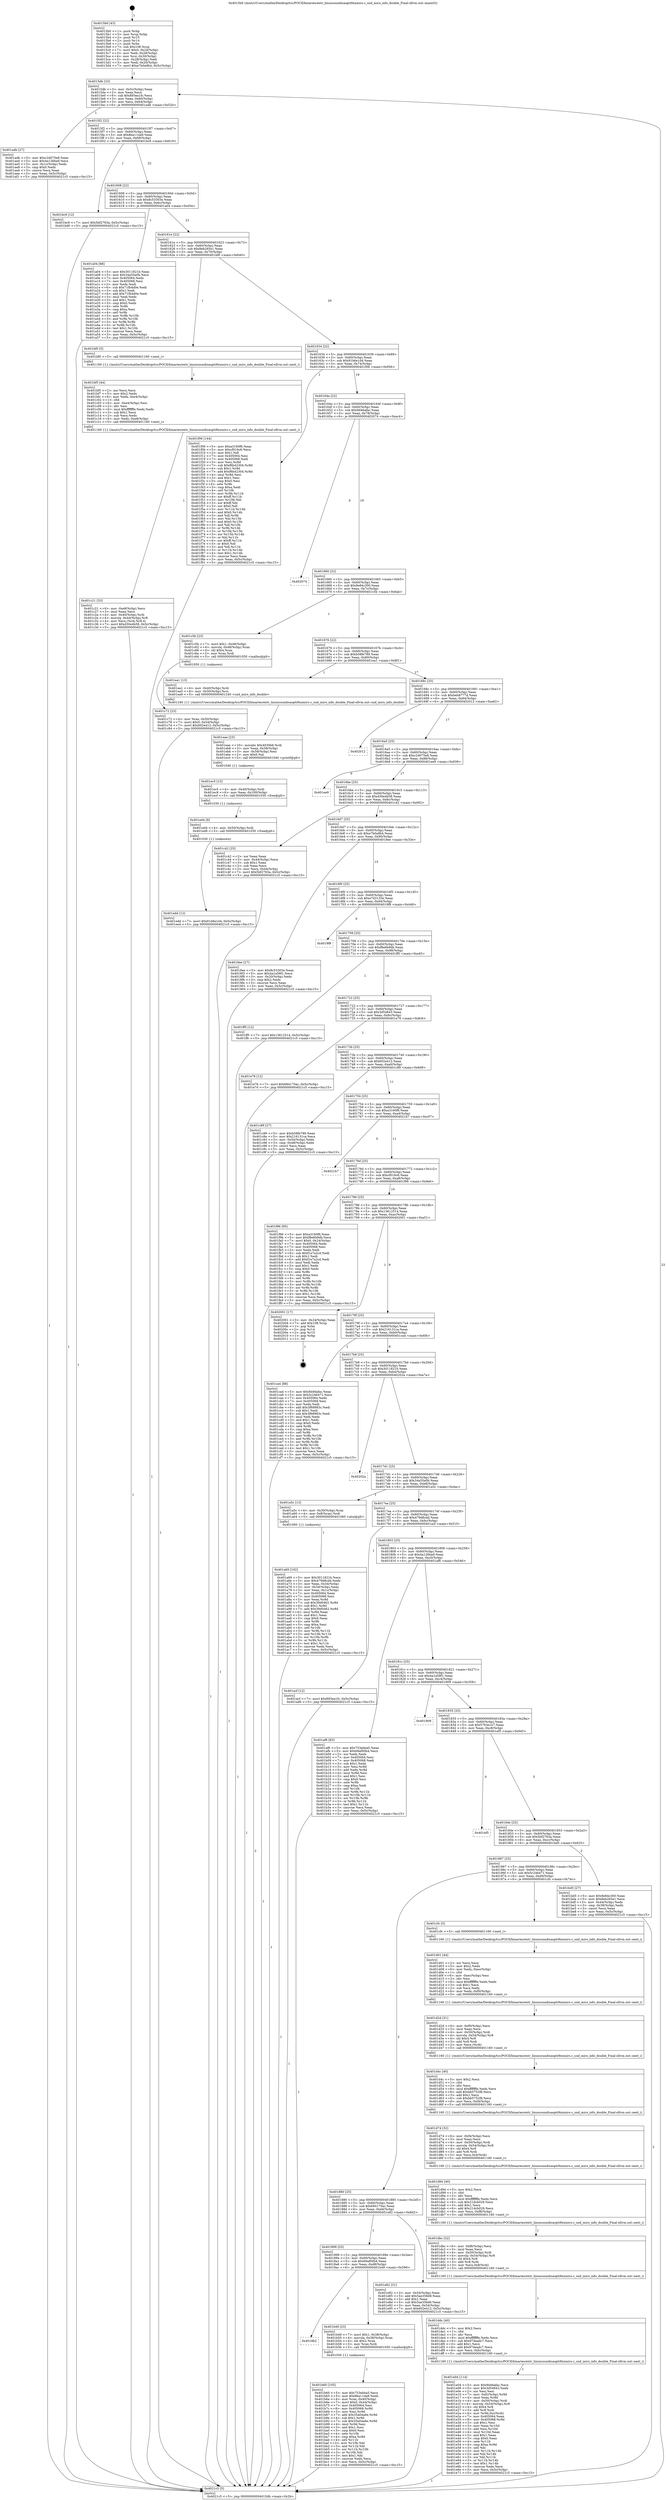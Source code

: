 digraph "0x4015b0" {
  label = "0x4015b0 (/mnt/c/Users/mathe/Desktop/tcc/POCII/binaries/extr_linuxsoundisaopti9xxmiro.c_snd_miro_info_double_Final-ollvm.out::main(0))"
  labelloc = "t"
  node[shape=record]

  Entry [label="",width=0.3,height=0.3,shape=circle,fillcolor=black,style=filled]
  "0x4015db" [label="{
     0x4015db [23]\l
     | [instrs]\l
     &nbsp;&nbsp;0x4015db \<+3\>: mov -0x5c(%rbp),%eax\l
     &nbsp;&nbsp;0x4015de \<+2\>: mov %eax,%ecx\l
     &nbsp;&nbsp;0x4015e0 \<+6\>: sub $0x893ea1fc,%ecx\l
     &nbsp;&nbsp;0x4015e6 \<+3\>: mov %eax,-0x60(%rbp)\l
     &nbsp;&nbsp;0x4015e9 \<+3\>: mov %ecx,-0x64(%rbp)\l
     &nbsp;&nbsp;0x4015ec \<+6\>: je 0000000000401adb \<main+0x52b\>\l
  }"]
  "0x401adb" [label="{
     0x401adb [27]\l
     | [instrs]\l
     &nbsp;&nbsp;0x401adb \<+5\>: mov $0xc2d075e8,%eax\l
     &nbsp;&nbsp;0x401ae0 \<+5\>: mov $0x4a126ba9,%ecx\l
     &nbsp;&nbsp;0x401ae5 \<+3\>: mov -0x1c(%rbp),%edx\l
     &nbsp;&nbsp;0x401ae8 \<+3\>: cmp $0x0,%edx\l
     &nbsp;&nbsp;0x401aeb \<+3\>: cmove %ecx,%eax\l
     &nbsp;&nbsp;0x401aee \<+3\>: mov %eax,-0x5c(%rbp)\l
     &nbsp;&nbsp;0x401af1 \<+5\>: jmp 00000000004021c5 \<main+0xc15\>\l
  }"]
  "0x4015f2" [label="{
     0x4015f2 [22]\l
     | [instrs]\l
     &nbsp;&nbsp;0x4015f2 \<+5\>: jmp 00000000004015f7 \<main+0x47\>\l
     &nbsp;&nbsp;0x4015f7 \<+3\>: mov -0x60(%rbp),%eax\l
     &nbsp;&nbsp;0x4015fa \<+5\>: sub $0x8ba11da9,%eax\l
     &nbsp;&nbsp;0x4015ff \<+3\>: mov %eax,-0x68(%rbp)\l
     &nbsp;&nbsp;0x401602 \<+6\>: je 0000000000401bc9 \<main+0x619\>\l
  }"]
  Exit [label="",width=0.3,height=0.3,shape=circle,fillcolor=black,style=filled,peripheries=2]
  "0x401bc9" [label="{
     0x401bc9 [12]\l
     | [instrs]\l
     &nbsp;&nbsp;0x401bc9 \<+7\>: movl $0x5bf2763a,-0x5c(%rbp)\l
     &nbsp;&nbsp;0x401bd0 \<+5\>: jmp 00000000004021c5 \<main+0xc15\>\l
  }"]
  "0x401608" [label="{
     0x401608 [22]\l
     | [instrs]\l
     &nbsp;&nbsp;0x401608 \<+5\>: jmp 000000000040160d \<main+0x5d\>\l
     &nbsp;&nbsp;0x40160d \<+3\>: mov -0x60(%rbp),%eax\l
     &nbsp;&nbsp;0x401610 \<+5\>: sub $0x8c53303e,%eax\l
     &nbsp;&nbsp;0x401615 \<+3\>: mov %eax,-0x6c(%rbp)\l
     &nbsp;&nbsp;0x401618 \<+6\>: je 0000000000401a04 \<main+0x454\>\l
  }"]
  "0x401edd" [label="{
     0x401edd [12]\l
     | [instrs]\l
     &nbsp;&nbsp;0x401edd \<+7\>: movl $0x91b6e1d4,-0x5c(%rbp)\l
     &nbsp;&nbsp;0x401ee4 \<+5\>: jmp 00000000004021c5 \<main+0xc15\>\l
  }"]
  "0x401a04" [label="{
     0x401a04 [88]\l
     | [instrs]\l
     &nbsp;&nbsp;0x401a04 \<+5\>: mov $0x3011821b,%eax\l
     &nbsp;&nbsp;0x401a09 \<+5\>: mov $0x34a55a0b,%ecx\l
     &nbsp;&nbsp;0x401a0e \<+7\>: mov 0x405064,%edx\l
     &nbsp;&nbsp;0x401a15 \<+7\>: mov 0x405068,%esi\l
     &nbsp;&nbsp;0x401a1c \<+2\>: mov %edx,%edi\l
     &nbsp;&nbsp;0x401a1e \<+6\>: sub $0x71fb4d0e,%edi\l
     &nbsp;&nbsp;0x401a24 \<+3\>: sub $0x1,%edi\l
     &nbsp;&nbsp;0x401a27 \<+6\>: add $0x71fb4d0e,%edi\l
     &nbsp;&nbsp;0x401a2d \<+3\>: imul %edi,%edx\l
     &nbsp;&nbsp;0x401a30 \<+3\>: and $0x1,%edx\l
     &nbsp;&nbsp;0x401a33 \<+3\>: cmp $0x0,%edx\l
     &nbsp;&nbsp;0x401a36 \<+4\>: sete %r8b\l
     &nbsp;&nbsp;0x401a3a \<+3\>: cmp $0xa,%esi\l
     &nbsp;&nbsp;0x401a3d \<+4\>: setl %r9b\l
     &nbsp;&nbsp;0x401a41 \<+3\>: mov %r8b,%r10b\l
     &nbsp;&nbsp;0x401a44 \<+3\>: and %r9b,%r10b\l
     &nbsp;&nbsp;0x401a47 \<+3\>: xor %r9b,%r8b\l
     &nbsp;&nbsp;0x401a4a \<+3\>: or %r8b,%r10b\l
     &nbsp;&nbsp;0x401a4d \<+4\>: test $0x1,%r10b\l
     &nbsp;&nbsp;0x401a51 \<+3\>: cmovne %ecx,%eax\l
     &nbsp;&nbsp;0x401a54 \<+3\>: mov %eax,-0x5c(%rbp)\l
     &nbsp;&nbsp;0x401a57 \<+5\>: jmp 00000000004021c5 \<main+0xc15\>\l
  }"]
  "0x40161e" [label="{
     0x40161e [22]\l
     | [instrs]\l
     &nbsp;&nbsp;0x40161e \<+5\>: jmp 0000000000401623 \<main+0x73\>\l
     &nbsp;&nbsp;0x401623 \<+3\>: mov -0x60(%rbp),%eax\l
     &nbsp;&nbsp;0x401626 \<+5\>: sub $0x8eb265e1,%eax\l
     &nbsp;&nbsp;0x40162b \<+3\>: mov %eax,-0x70(%rbp)\l
     &nbsp;&nbsp;0x40162e \<+6\>: je 0000000000401bf0 \<main+0x640\>\l
  }"]
  "0x401ed4" [label="{
     0x401ed4 [9]\l
     | [instrs]\l
     &nbsp;&nbsp;0x401ed4 \<+4\>: mov -0x50(%rbp),%rdi\l
     &nbsp;&nbsp;0x401ed8 \<+5\>: call 0000000000401030 \<free@plt\>\l
     | [calls]\l
     &nbsp;&nbsp;0x401030 \{1\} (unknown)\l
  }"]
  "0x401bf0" [label="{
     0x401bf0 [5]\l
     | [instrs]\l
     &nbsp;&nbsp;0x401bf0 \<+5\>: call 0000000000401160 \<next_i\>\l
     | [calls]\l
     &nbsp;&nbsp;0x401160 \{1\} (/mnt/c/Users/mathe/Desktop/tcc/POCII/binaries/extr_linuxsoundisaopti9xxmiro.c_snd_miro_info_double_Final-ollvm.out::next_i)\l
  }"]
  "0x401634" [label="{
     0x401634 [22]\l
     | [instrs]\l
     &nbsp;&nbsp;0x401634 \<+5\>: jmp 0000000000401639 \<main+0x89\>\l
     &nbsp;&nbsp;0x401639 \<+3\>: mov -0x60(%rbp),%eax\l
     &nbsp;&nbsp;0x40163c \<+5\>: sub $0x91b6e1d4,%eax\l
     &nbsp;&nbsp;0x401641 \<+3\>: mov %eax,-0x74(%rbp)\l
     &nbsp;&nbsp;0x401644 \<+6\>: je 0000000000401f06 \<main+0x956\>\l
  }"]
  "0x401ec5" [label="{
     0x401ec5 [15]\l
     | [instrs]\l
     &nbsp;&nbsp;0x401ec5 \<+4\>: mov -0x40(%rbp),%rdi\l
     &nbsp;&nbsp;0x401ec9 \<+6\>: mov %eax,-0x100(%rbp)\l
     &nbsp;&nbsp;0x401ecf \<+5\>: call 0000000000401030 \<free@plt\>\l
     | [calls]\l
     &nbsp;&nbsp;0x401030 \{1\} (unknown)\l
  }"]
  "0x401f06" [label="{
     0x401f06 [144]\l
     | [instrs]\l
     &nbsp;&nbsp;0x401f06 \<+5\>: mov $0xa3160f6,%eax\l
     &nbsp;&nbsp;0x401f0b \<+5\>: mov $0xcf016c6,%ecx\l
     &nbsp;&nbsp;0x401f10 \<+2\>: mov $0x1,%dl\l
     &nbsp;&nbsp;0x401f12 \<+7\>: mov 0x405064,%esi\l
     &nbsp;&nbsp;0x401f19 \<+7\>: mov 0x405068,%edi\l
     &nbsp;&nbsp;0x401f20 \<+3\>: mov %esi,%r8d\l
     &nbsp;&nbsp;0x401f23 \<+7\>: sub $0xf6b42304,%r8d\l
     &nbsp;&nbsp;0x401f2a \<+4\>: sub $0x1,%r8d\l
     &nbsp;&nbsp;0x401f2e \<+7\>: add $0xf6b42304,%r8d\l
     &nbsp;&nbsp;0x401f35 \<+4\>: imul %r8d,%esi\l
     &nbsp;&nbsp;0x401f39 \<+3\>: and $0x1,%esi\l
     &nbsp;&nbsp;0x401f3c \<+3\>: cmp $0x0,%esi\l
     &nbsp;&nbsp;0x401f3f \<+4\>: sete %r9b\l
     &nbsp;&nbsp;0x401f43 \<+3\>: cmp $0xa,%edi\l
     &nbsp;&nbsp;0x401f46 \<+4\>: setl %r10b\l
     &nbsp;&nbsp;0x401f4a \<+3\>: mov %r9b,%r11b\l
     &nbsp;&nbsp;0x401f4d \<+4\>: xor $0xff,%r11b\l
     &nbsp;&nbsp;0x401f51 \<+3\>: mov %r10b,%bl\l
     &nbsp;&nbsp;0x401f54 \<+3\>: xor $0xff,%bl\l
     &nbsp;&nbsp;0x401f57 \<+3\>: xor $0x0,%dl\l
     &nbsp;&nbsp;0x401f5a \<+3\>: mov %r11b,%r14b\l
     &nbsp;&nbsp;0x401f5d \<+4\>: and $0x0,%r14b\l
     &nbsp;&nbsp;0x401f61 \<+3\>: and %dl,%r9b\l
     &nbsp;&nbsp;0x401f64 \<+3\>: mov %bl,%r15b\l
     &nbsp;&nbsp;0x401f67 \<+4\>: and $0x0,%r15b\l
     &nbsp;&nbsp;0x401f6b \<+3\>: and %dl,%r10b\l
     &nbsp;&nbsp;0x401f6e \<+3\>: or %r9b,%r14b\l
     &nbsp;&nbsp;0x401f71 \<+3\>: or %r10b,%r15b\l
     &nbsp;&nbsp;0x401f74 \<+3\>: xor %r15b,%r14b\l
     &nbsp;&nbsp;0x401f77 \<+3\>: or %bl,%r11b\l
     &nbsp;&nbsp;0x401f7a \<+4\>: xor $0xff,%r11b\l
     &nbsp;&nbsp;0x401f7e \<+3\>: or $0x0,%dl\l
     &nbsp;&nbsp;0x401f81 \<+3\>: and %dl,%r11b\l
     &nbsp;&nbsp;0x401f84 \<+3\>: or %r11b,%r14b\l
     &nbsp;&nbsp;0x401f87 \<+4\>: test $0x1,%r14b\l
     &nbsp;&nbsp;0x401f8b \<+3\>: cmovne %ecx,%eax\l
     &nbsp;&nbsp;0x401f8e \<+3\>: mov %eax,-0x5c(%rbp)\l
     &nbsp;&nbsp;0x401f91 \<+5\>: jmp 00000000004021c5 \<main+0xc15\>\l
  }"]
  "0x40164a" [label="{
     0x40164a [22]\l
     | [instrs]\l
     &nbsp;&nbsp;0x40164a \<+5\>: jmp 000000000040164f \<main+0x9f\>\l
     &nbsp;&nbsp;0x40164f \<+3\>: mov -0x60(%rbp),%eax\l
     &nbsp;&nbsp;0x401652 \<+5\>: sub $0x9d46afac,%eax\l
     &nbsp;&nbsp;0x401657 \<+3\>: mov %eax,-0x78(%rbp)\l
     &nbsp;&nbsp;0x40165a \<+6\>: je 0000000000402074 \<main+0xac4\>\l
  }"]
  "0x401eae" [label="{
     0x401eae [23]\l
     | [instrs]\l
     &nbsp;&nbsp;0x401eae \<+10\>: movabs $0x4030b6,%rdi\l
     &nbsp;&nbsp;0x401eb8 \<+3\>: mov %eax,-0x58(%rbp)\l
     &nbsp;&nbsp;0x401ebb \<+3\>: mov -0x58(%rbp),%esi\l
     &nbsp;&nbsp;0x401ebe \<+2\>: mov $0x0,%al\l
     &nbsp;&nbsp;0x401ec0 \<+5\>: call 0000000000401040 \<printf@plt\>\l
     | [calls]\l
     &nbsp;&nbsp;0x401040 \{1\} (unknown)\l
  }"]
  "0x402074" [label="{
     0x402074\l
  }", style=dashed]
  "0x401660" [label="{
     0x401660 [22]\l
     | [instrs]\l
     &nbsp;&nbsp;0x401660 \<+5\>: jmp 0000000000401665 \<main+0xb5\>\l
     &nbsp;&nbsp;0x401665 \<+3\>: mov -0x60(%rbp),%eax\l
     &nbsp;&nbsp;0x401668 \<+5\>: sub $0x9e84c300,%eax\l
     &nbsp;&nbsp;0x40166d \<+3\>: mov %eax,-0x7c(%rbp)\l
     &nbsp;&nbsp;0x401670 \<+6\>: je 0000000000401c5b \<main+0x6ab\>\l
  }"]
  "0x401e04" [label="{
     0x401e04 [114]\l
     | [instrs]\l
     &nbsp;&nbsp;0x401e04 \<+5\>: mov $0x9d46afac,%ecx\l
     &nbsp;&nbsp;0x401e09 \<+5\>: mov $0x3d54843,%edx\l
     &nbsp;&nbsp;0x401e0e \<+2\>: xor %esi,%esi\l
     &nbsp;&nbsp;0x401e10 \<+7\>: mov -0xfc(%rbp),%r9d\l
     &nbsp;&nbsp;0x401e17 \<+4\>: imul %eax,%r9d\l
     &nbsp;&nbsp;0x401e1b \<+4\>: mov -0x50(%rbp),%rdi\l
     &nbsp;&nbsp;0x401e1f \<+4\>: movslq -0x54(%rbp),%r8\l
     &nbsp;&nbsp;0x401e23 \<+4\>: shl $0x4,%r8\l
     &nbsp;&nbsp;0x401e27 \<+3\>: add %r8,%rdi\l
     &nbsp;&nbsp;0x401e2a \<+4\>: mov %r9d,0xc(%rdi)\l
     &nbsp;&nbsp;0x401e2e \<+7\>: mov 0x405064,%eax\l
     &nbsp;&nbsp;0x401e35 \<+8\>: mov 0x405068,%r9d\l
     &nbsp;&nbsp;0x401e3d \<+3\>: sub $0x1,%esi\l
     &nbsp;&nbsp;0x401e40 \<+3\>: mov %eax,%r10d\l
     &nbsp;&nbsp;0x401e43 \<+3\>: add %esi,%r10d\l
     &nbsp;&nbsp;0x401e46 \<+4\>: imul %r10d,%eax\l
     &nbsp;&nbsp;0x401e4a \<+3\>: and $0x1,%eax\l
     &nbsp;&nbsp;0x401e4d \<+3\>: cmp $0x0,%eax\l
     &nbsp;&nbsp;0x401e50 \<+4\>: sete %r11b\l
     &nbsp;&nbsp;0x401e54 \<+4\>: cmp $0xa,%r9d\l
     &nbsp;&nbsp;0x401e58 \<+3\>: setl %bl\l
     &nbsp;&nbsp;0x401e5b \<+3\>: mov %r11b,%r14b\l
     &nbsp;&nbsp;0x401e5e \<+3\>: and %bl,%r14b\l
     &nbsp;&nbsp;0x401e61 \<+3\>: xor %bl,%r11b\l
     &nbsp;&nbsp;0x401e64 \<+3\>: or %r11b,%r14b\l
     &nbsp;&nbsp;0x401e67 \<+4\>: test $0x1,%r14b\l
     &nbsp;&nbsp;0x401e6b \<+3\>: cmovne %edx,%ecx\l
     &nbsp;&nbsp;0x401e6e \<+3\>: mov %ecx,-0x5c(%rbp)\l
     &nbsp;&nbsp;0x401e71 \<+5\>: jmp 00000000004021c5 \<main+0xc15\>\l
  }"]
  "0x401c5b" [label="{
     0x401c5b [23]\l
     | [instrs]\l
     &nbsp;&nbsp;0x401c5b \<+7\>: movl $0x1,-0x48(%rbp)\l
     &nbsp;&nbsp;0x401c62 \<+4\>: movslq -0x48(%rbp),%rax\l
     &nbsp;&nbsp;0x401c66 \<+4\>: shl $0x4,%rax\l
     &nbsp;&nbsp;0x401c6a \<+3\>: mov %rax,%rdi\l
     &nbsp;&nbsp;0x401c6d \<+5\>: call 0000000000401050 \<malloc@plt\>\l
     | [calls]\l
     &nbsp;&nbsp;0x401050 \{1\} (unknown)\l
  }"]
  "0x401676" [label="{
     0x401676 [22]\l
     | [instrs]\l
     &nbsp;&nbsp;0x401676 \<+5\>: jmp 000000000040167b \<main+0xcb\>\l
     &nbsp;&nbsp;0x40167b \<+3\>: mov -0x60(%rbp),%eax\l
     &nbsp;&nbsp;0x40167e \<+5\>: sub $0xb58fe789,%eax\l
     &nbsp;&nbsp;0x401683 \<+3\>: mov %eax,-0x80(%rbp)\l
     &nbsp;&nbsp;0x401686 \<+6\>: je 0000000000401ea1 \<main+0x8f1\>\l
  }"]
  "0x401ddc" [label="{
     0x401ddc [40]\l
     | [instrs]\l
     &nbsp;&nbsp;0x401ddc \<+5\>: mov $0x2,%ecx\l
     &nbsp;&nbsp;0x401de1 \<+1\>: cltd\l
     &nbsp;&nbsp;0x401de2 \<+2\>: idiv %ecx\l
     &nbsp;&nbsp;0x401de4 \<+6\>: imul $0xfffffffe,%edx,%ecx\l
     &nbsp;&nbsp;0x401dea \<+6\>: sub $0x97deadc7,%ecx\l
     &nbsp;&nbsp;0x401df0 \<+3\>: add $0x1,%ecx\l
     &nbsp;&nbsp;0x401df3 \<+6\>: add $0x97deadc7,%ecx\l
     &nbsp;&nbsp;0x401df9 \<+6\>: mov %ecx,-0xfc(%rbp)\l
     &nbsp;&nbsp;0x401dff \<+5\>: call 0000000000401160 \<next_i\>\l
     | [calls]\l
     &nbsp;&nbsp;0x401160 \{1\} (/mnt/c/Users/mathe/Desktop/tcc/POCII/binaries/extr_linuxsoundisaopti9xxmiro.c_snd_miro_info_double_Final-ollvm.out::next_i)\l
  }"]
  "0x401ea1" [label="{
     0x401ea1 [13]\l
     | [instrs]\l
     &nbsp;&nbsp;0x401ea1 \<+4\>: mov -0x40(%rbp),%rdi\l
     &nbsp;&nbsp;0x401ea5 \<+4\>: mov -0x50(%rbp),%rsi\l
     &nbsp;&nbsp;0x401ea9 \<+5\>: call 0000000000401240 \<snd_miro_info_double\>\l
     | [calls]\l
     &nbsp;&nbsp;0x401240 \{1\} (/mnt/c/Users/mathe/Desktop/tcc/POCII/binaries/extr_linuxsoundisaopti9xxmiro.c_snd_miro_info_double_Final-ollvm.out::snd_miro_info_double)\l
  }"]
  "0x40168c" [label="{
     0x40168c [25]\l
     | [instrs]\l
     &nbsp;&nbsp;0x40168c \<+5\>: jmp 0000000000401691 \<main+0xe1\>\l
     &nbsp;&nbsp;0x401691 \<+3\>: mov -0x60(%rbp),%eax\l
     &nbsp;&nbsp;0x401694 \<+5\>: sub $0xbeb8777d,%eax\l
     &nbsp;&nbsp;0x401699 \<+6\>: mov %eax,-0x84(%rbp)\l
     &nbsp;&nbsp;0x40169f \<+6\>: je 0000000000402012 \<main+0xa62\>\l
  }"]
  "0x401dbc" [label="{
     0x401dbc [32]\l
     | [instrs]\l
     &nbsp;&nbsp;0x401dbc \<+6\>: mov -0xf8(%rbp),%ecx\l
     &nbsp;&nbsp;0x401dc2 \<+3\>: imul %eax,%ecx\l
     &nbsp;&nbsp;0x401dc5 \<+4\>: mov -0x50(%rbp),%rdi\l
     &nbsp;&nbsp;0x401dc9 \<+4\>: movslq -0x54(%rbp),%r8\l
     &nbsp;&nbsp;0x401dcd \<+4\>: shl $0x4,%r8\l
     &nbsp;&nbsp;0x401dd1 \<+3\>: add %r8,%rdi\l
     &nbsp;&nbsp;0x401dd4 \<+3\>: mov %ecx,0x8(%rdi)\l
     &nbsp;&nbsp;0x401dd7 \<+5\>: call 0000000000401160 \<next_i\>\l
     | [calls]\l
     &nbsp;&nbsp;0x401160 \{1\} (/mnt/c/Users/mathe/Desktop/tcc/POCII/binaries/extr_linuxsoundisaopti9xxmiro.c_snd_miro_info_double_Final-ollvm.out::next_i)\l
  }"]
  "0x402012" [label="{
     0x402012\l
  }", style=dashed]
  "0x4016a5" [label="{
     0x4016a5 [25]\l
     | [instrs]\l
     &nbsp;&nbsp;0x4016a5 \<+5\>: jmp 00000000004016aa \<main+0xfa\>\l
     &nbsp;&nbsp;0x4016aa \<+3\>: mov -0x60(%rbp),%eax\l
     &nbsp;&nbsp;0x4016ad \<+5\>: sub $0xc2d075e8,%eax\l
     &nbsp;&nbsp;0x4016b2 \<+6\>: mov %eax,-0x88(%rbp)\l
     &nbsp;&nbsp;0x4016b8 \<+6\>: je 0000000000401ee9 \<main+0x939\>\l
  }"]
  "0x401d94" [label="{
     0x401d94 [40]\l
     | [instrs]\l
     &nbsp;&nbsp;0x401d94 \<+5\>: mov $0x2,%ecx\l
     &nbsp;&nbsp;0x401d99 \<+1\>: cltd\l
     &nbsp;&nbsp;0x401d9a \<+2\>: idiv %ecx\l
     &nbsp;&nbsp;0x401d9c \<+6\>: imul $0xfffffffe,%edx,%ecx\l
     &nbsp;&nbsp;0x401da2 \<+6\>: sub $0x21dcb029,%ecx\l
     &nbsp;&nbsp;0x401da8 \<+3\>: add $0x1,%ecx\l
     &nbsp;&nbsp;0x401dab \<+6\>: add $0x21dcb029,%ecx\l
     &nbsp;&nbsp;0x401db1 \<+6\>: mov %ecx,-0xf8(%rbp)\l
     &nbsp;&nbsp;0x401db7 \<+5\>: call 0000000000401160 \<next_i\>\l
     | [calls]\l
     &nbsp;&nbsp;0x401160 \{1\} (/mnt/c/Users/mathe/Desktop/tcc/POCII/binaries/extr_linuxsoundisaopti9xxmiro.c_snd_miro_info_double_Final-ollvm.out::next_i)\l
  }"]
  "0x401ee9" [label="{
     0x401ee9\l
  }", style=dashed]
  "0x4016be" [label="{
     0x4016be [25]\l
     | [instrs]\l
     &nbsp;&nbsp;0x4016be \<+5\>: jmp 00000000004016c3 \<main+0x113\>\l
     &nbsp;&nbsp;0x4016c3 \<+3\>: mov -0x60(%rbp),%eax\l
     &nbsp;&nbsp;0x4016c6 \<+5\>: sub $0xd30e4b58,%eax\l
     &nbsp;&nbsp;0x4016cb \<+6\>: mov %eax,-0x8c(%rbp)\l
     &nbsp;&nbsp;0x4016d1 \<+6\>: je 0000000000401c42 \<main+0x692\>\l
  }"]
  "0x401d74" [label="{
     0x401d74 [32]\l
     | [instrs]\l
     &nbsp;&nbsp;0x401d74 \<+6\>: mov -0xf4(%rbp),%ecx\l
     &nbsp;&nbsp;0x401d7a \<+3\>: imul %eax,%ecx\l
     &nbsp;&nbsp;0x401d7d \<+4\>: mov -0x50(%rbp),%rdi\l
     &nbsp;&nbsp;0x401d81 \<+4\>: movslq -0x54(%rbp),%r8\l
     &nbsp;&nbsp;0x401d85 \<+4\>: shl $0x4,%r8\l
     &nbsp;&nbsp;0x401d89 \<+3\>: add %r8,%rdi\l
     &nbsp;&nbsp;0x401d8c \<+3\>: mov %ecx,0x4(%rdi)\l
     &nbsp;&nbsp;0x401d8f \<+5\>: call 0000000000401160 \<next_i\>\l
     | [calls]\l
     &nbsp;&nbsp;0x401160 \{1\} (/mnt/c/Users/mathe/Desktop/tcc/POCII/binaries/extr_linuxsoundisaopti9xxmiro.c_snd_miro_info_double_Final-ollvm.out::next_i)\l
  }"]
  "0x401c42" [label="{
     0x401c42 [25]\l
     | [instrs]\l
     &nbsp;&nbsp;0x401c42 \<+2\>: xor %eax,%eax\l
     &nbsp;&nbsp;0x401c44 \<+3\>: mov -0x44(%rbp),%ecx\l
     &nbsp;&nbsp;0x401c47 \<+3\>: sub $0x1,%eax\l
     &nbsp;&nbsp;0x401c4a \<+2\>: sub %eax,%ecx\l
     &nbsp;&nbsp;0x401c4c \<+3\>: mov %ecx,-0x44(%rbp)\l
     &nbsp;&nbsp;0x401c4f \<+7\>: movl $0x5bf2763a,-0x5c(%rbp)\l
     &nbsp;&nbsp;0x401c56 \<+5\>: jmp 00000000004021c5 \<main+0xc15\>\l
  }"]
  "0x4016d7" [label="{
     0x4016d7 [25]\l
     | [instrs]\l
     &nbsp;&nbsp;0x4016d7 \<+5\>: jmp 00000000004016dc \<main+0x12c\>\l
     &nbsp;&nbsp;0x4016dc \<+3\>: mov -0x60(%rbp),%eax\l
     &nbsp;&nbsp;0x4016df \<+5\>: sub $0xe7b0a9b4,%eax\l
     &nbsp;&nbsp;0x4016e4 \<+6\>: mov %eax,-0x90(%rbp)\l
     &nbsp;&nbsp;0x4016ea \<+6\>: je 00000000004018ee \<main+0x33e\>\l
  }"]
  "0x401d4c" [label="{
     0x401d4c [40]\l
     | [instrs]\l
     &nbsp;&nbsp;0x401d4c \<+5\>: mov $0x2,%ecx\l
     &nbsp;&nbsp;0x401d51 \<+1\>: cltd\l
     &nbsp;&nbsp;0x401d52 \<+2\>: idiv %ecx\l
     &nbsp;&nbsp;0x401d54 \<+6\>: imul $0xfffffffe,%edx,%ecx\l
     &nbsp;&nbsp;0x401d5a \<+6\>: add $0xbb5752f8,%ecx\l
     &nbsp;&nbsp;0x401d60 \<+3\>: add $0x1,%ecx\l
     &nbsp;&nbsp;0x401d63 \<+6\>: sub $0xbb5752f8,%ecx\l
     &nbsp;&nbsp;0x401d69 \<+6\>: mov %ecx,-0xf4(%rbp)\l
     &nbsp;&nbsp;0x401d6f \<+5\>: call 0000000000401160 \<next_i\>\l
     | [calls]\l
     &nbsp;&nbsp;0x401160 \{1\} (/mnt/c/Users/mathe/Desktop/tcc/POCII/binaries/extr_linuxsoundisaopti9xxmiro.c_snd_miro_info_double_Final-ollvm.out::next_i)\l
  }"]
  "0x4018ee" [label="{
     0x4018ee [27]\l
     | [instrs]\l
     &nbsp;&nbsp;0x4018ee \<+5\>: mov $0x8c53303e,%eax\l
     &nbsp;&nbsp;0x4018f3 \<+5\>: mov $0x4a1a58f1,%ecx\l
     &nbsp;&nbsp;0x4018f8 \<+3\>: mov -0x20(%rbp),%edx\l
     &nbsp;&nbsp;0x4018fb \<+3\>: cmp $0x2,%edx\l
     &nbsp;&nbsp;0x4018fe \<+3\>: cmovne %ecx,%eax\l
     &nbsp;&nbsp;0x401901 \<+3\>: mov %eax,-0x5c(%rbp)\l
     &nbsp;&nbsp;0x401904 \<+5\>: jmp 00000000004021c5 \<main+0xc15\>\l
  }"]
  "0x4016f0" [label="{
     0x4016f0 [25]\l
     | [instrs]\l
     &nbsp;&nbsp;0x4016f0 \<+5\>: jmp 00000000004016f5 \<main+0x145\>\l
     &nbsp;&nbsp;0x4016f5 \<+3\>: mov -0x60(%rbp),%eax\l
     &nbsp;&nbsp;0x4016f8 \<+5\>: sub $0xe7d3133e,%eax\l
     &nbsp;&nbsp;0x4016fd \<+6\>: mov %eax,-0x94(%rbp)\l
     &nbsp;&nbsp;0x401703 \<+6\>: je 00000000004019f8 \<main+0x448\>\l
  }"]
  "0x4021c5" [label="{
     0x4021c5 [5]\l
     | [instrs]\l
     &nbsp;&nbsp;0x4021c5 \<+5\>: jmp 00000000004015db \<main+0x2b\>\l
  }"]
  "0x4015b0" [label="{
     0x4015b0 [43]\l
     | [instrs]\l
     &nbsp;&nbsp;0x4015b0 \<+1\>: push %rbp\l
     &nbsp;&nbsp;0x4015b1 \<+3\>: mov %rsp,%rbp\l
     &nbsp;&nbsp;0x4015b4 \<+2\>: push %r15\l
     &nbsp;&nbsp;0x4015b6 \<+2\>: push %r14\l
     &nbsp;&nbsp;0x4015b8 \<+1\>: push %rbx\l
     &nbsp;&nbsp;0x4015b9 \<+7\>: sub $0x108,%rsp\l
     &nbsp;&nbsp;0x4015c0 \<+7\>: movl $0x0,-0x24(%rbp)\l
     &nbsp;&nbsp;0x4015c7 \<+3\>: mov %edi,-0x28(%rbp)\l
     &nbsp;&nbsp;0x4015ca \<+4\>: mov %rsi,-0x30(%rbp)\l
     &nbsp;&nbsp;0x4015ce \<+3\>: mov -0x28(%rbp),%edi\l
     &nbsp;&nbsp;0x4015d1 \<+3\>: mov %edi,-0x20(%rbp)\l
     &nbsp;&nbsp;0x4015d4 \<+7\>: movl $0xe7b0a9b4,-0x5c(%rbp)\l
  }"]
  "0x401d2d" [label="{
     0x401d2d [31]\l
     | [instrs]\l
     &nbsp;&nbsp;0x401d2d \<+6\>: mov -0xf0(%rbp),%ecx\l
     &nbsp;&nbsp;0x401d33 \<+3\>: imul %eax,%ecx\l
     &nbsp;&nbsp;0x401d36 \<+4\>: mov -0x50(%rbp),%rdi\l
     &nbsp;&nbsp;0x401d3a \<+4\>: movslq -0x54(%rbp),%r8\l
     &nbsp;&nbsp;0x401d3e \<+4\>: shl $0x4,%r8\l
     &nbsp;&nbsp;0x401d42 \<+3\>: add %r8,%rdi\l
     &nbsp;&nbsp;0x401d45 \<+2\>: mov %ecx,(%rdi)\l
     &nbsp;&nbsp;0x401d47 \<+5\>: call 0000000000401160 \<next_i\>\l
     | [calls]\l
     &nbsp;&nbsp;0x401160 \{1\} (/mnt/c/Users/mathe/Desktop/tcc/POCII/binaries/extr_linuxsoundisaopti9xxmiro.c_snd_miro_info_double_Final-ollvm.out::next_i)\l
  }"]
  "0x4019f8" [label="{
     0x4019f8\l
  }", style=dashed]
  "0x401709" [label="{
     0x401709 [25]\l
     | [instrs]\l
     &nbsp;&nbsp;0x401709 \<+5\>: jmp 000000000040170e \<main+0x15e\>\l
     &nbsp;&nbsp;0x40170e \<+3\>: mov -0x60(%rbp),%eax\l
     &nbsp;&nbsp;0x401711 \<+5\>: sub $0xf8e6b9db,%eax\l
     &nbsp;&nbsp;0x401716 \<+6\>: mov %eax,-0x98(%rbp)\l
     &nbsp;&nbsp;0x40171c \<+6\>: je 0000000000401ff5 \<main+0xa45\>\l
  }"]
  "0x401d01" [label="{
     0x401d01 [44]\l
     | [instrs]\l
     &nbsp;&nbsp;0x401d01 \<+2\>: xor %ecx,%ecx\l
     &nbsp;&nbsp;0x401d03 \<+5\>: mov $0x2,%edx\l
     &nbsp;&nbsp;0x401d08 \<+6\>: mov %edx,-0xec(%rbp)\l
     &nbsp;&nbsp;0x401d0e \<+1\>: cltd\l
     &nbsp;&nbsp;0x401d0f \<+6\>: mov -0xec(%rbp),%esi\l
     &nbsp;&nbsp;0x401d15 \<+2\>: idiv %esi\l
     &nbsp;&nbsp;0x401d17 \<+6\>: imul $0xfffffffe,%edx,%edx\l
     &nbsp;&nbsp;0x401d1d \<+3\>: sub $0x1,%ecx\l
     &nbsp;&nbsp;0x401d20 \<+2\>: sub %ecx,%edx\l
     &nbsp;&nbsp;0x401d22 \<+6\>: mov %edx,-0xf0(%rbp)\l
     &nbsp;&nbsp;0x401d28 \<+5\>: call 0000000000401160 \<next_i\>\l
     | [calls]\l
     &nbsp;&nbsp;0x401160 \{1\} (/mnt/c/Users/mathe/Desktop/tcc/POCII/binaries/extr_linuxsoundisaopti9xxmiro.c_snd_miro_info_double_Final-ollvm.out::next_i)\l
  }"]
  "0x401ff5" [label="{
     0x401ff5 [12]\l
     | [instrs]\l
     &nbsp;&nbsp;0x401ff5 \<+7\>: movl $0x13612514,-0x5c(%rbp)\l
     &nbsp;&nbsp;0x401ffc \<+5\>: jmp 00000000004021c5 \<main+0xc15\>\l
  }"]
  "0x401722" [label="{
     0x401722 [25]\l
     | [instrs]\l
     &nbsp;&nbsp;0x401722 \<+5\>: jmp 0000000000401727 \<main+0x177\>\l
     &nbsp;&nbsp;0x401727 \<+3\>: mov -0x60(%rbp),%eax\l
     &nbsp;&nbsp;0x40172a \<+5\>: sub $0x3d54843,%eax\l
     &nbsp;&nbsp;0x40172f \<+6\>: mov %eax,-0x9c(%rbp)\l
     &nbsp;&nbsp;0x401735 \<+6\>: je 0000000000401e76 \<main+0x8c6\>\l
  }"]
  "0x401c72" [label="{
     0x401c72 [23]\l
     | [instrs]\l
     &nbsp;&nbsp;0x401c72 \<+4\>: mov %rax,-0x50(%rbp)\l
     &nbsp;&nbsp;0x401c76 \<+7\>: movl $0x0,-0x54(%rbp)\l
     &nbsp;&nbsp;0x401c7d \<+7\>: movl $0x602e412,-0x5c(%rbp)\l
     &nbsp;&nbsp;0x401c84 \<+5\>: jmp 00000000004021c5 \<main+0xc15\>\l
  }"]
  "0x401e76" [label="{
     0x401e76 [12]\l
     | [instrs]\l
     &nbsp;&nbsp;0x401e76 \<+7\>: movl $0x684170ac,-0x5c(%rbp)\l
     &nbsp;&nbsp;0x401e7d \<+5\>: jmp 00000000004021c5 \<main+0xc15\>\l
  }"]
  "0x40173b" [label="{
     0x40173b [25]\l
     | [instrs]\l
     &nbsp;&nbsp;0x40173b \<+5\>: jmp 0000000000401740 \<main+0x190\>\l
     &nbsp;&nbsp;0x401740 \<+3\>: mov -0x60(%rbp),%eax\l
     &nbsp;&nbsp;0x401743 \<+5\>: sub $0x602e412,%eax\l
     &nbsp;&nbsp;0x401748 \<+6\>: mov %eax,-0xa0(%rbp)\l
     &nbsp;&nbsp;0x40174e \<+6\>: je 0000000000401c89 \<main+0x6d9\>\l
  }"]
  "0x401c21" [label="{
     0x401c21 [33]\l
     | [instrs]\l
     &nbsp;&nbsp;0x401c21 \<+6\>: mov -0xe8(%rbp),%ecx\l
     &nbsp;&nbsp;0x401c27 \<+3\>: imul %eax,%ecx\l
     &nbsp;&nbsp;0x401c2a \<+4\>: mov -0x40(%rbp),%rdi\l
     &nbsp;&nbsp;0x401c2e \<+4\>: movslq -0x44(%rbp),%r8\l
     &nbsp;&nbsp;0x401c32 \<+4\>: mov %ecx,(%rdi,%r8,4)\l
     &nbsp;&nbsp;0x401c36 \<+7\>: movl $0xd30e4b58,-0x5c(%rbp)\l
     &nbsp;&nbsp;0x401c3d \<+5\>: jmp 00000000004021c5 \<main+0xc15\>\l
  }"]
  "0x401c89" [label="{
     0x401c89 [27]\l
     | [instrs]\l
     &nbsp;&nbsp;0x401c89 \<+5\>: mov $0xb58fe789,%eax\l
     &nbsp;&nbsp;0x401c8e \<+5\>: mov $0x216131ca,%ecx\l
     &nbsp;&nbsp;0x401c93 \<+3\>: mov -0x54(%rbp),%edx\l
     &nbsp;&nbsp;0x401c96 \<+3\>: cmp -0x48(%rbp),%edx\l
     &nbsp;&nbsp;0x401c99 \<+3\>: cmovl %ecx,%eax\l
     &nbsp;&nbsp;0x401c9c \<+3\>: mov %eax,-0x5c(%rbp)\l
     &nbsp;&nbsp;0x401c9f \<+5\>: jmp 00000000004021c5 \<main+0xc15\>\l
  }"]
  "0x401754" [label="{
     0x401754 [25]\l
     | [instrs]\l
     &nbsp;&nbsp;0x401754 \<+5\>: jmp 0000000000401759 \<main+0x1a9\>\l
     &nbsp;&nbsp;0x401759 \<+3\>: mov -0x60(%rbp),%eax\l
     &nbsp;&nbsp;0x40175c \<+5\>: sub $0xa3160f6,%eax\l
     &nbsp;&nbsp;0x401761 \<+6\>: mov %eax,-0xa4(%rbp)\l
     &nbsp;&nbsp;0x401767 \<+6\>: je 00000000004021b7 \<main+0xc07\>\l
  }"]
  "0x401bf5" [label="{
     0x401bf5 [44]\l
     | [instrs]\l
     &nbsp;&nbsp;0x401bf5 \<+2\>: xor %ecx,%ecx\l
     &nbsp;&nbsp;0x401bf7 \<+5\>: mov $0x2,%edx\l
     &nbsp;&nbsp;0x401bfc \<+6\>: mov %edx,-0xe4(%rbp)\l
     &nbsp;&nbsp;0x401c02 \<+1\>: cltd\l
     &nbsp;&nbsp;0x401c03 \<+6\>: mov -0xe4(%rbp),%esi\l
     &nbsp;&nbsp;0x401c09 \<+2\>: idiv %esi\l
     &nbsp;&nbsp;0x401c0b \<+6\>: imul $0xfffffffe,%edx,%edx\l
     &nbsp;&nbsp;0x401c11 \<+3\>: sub $0x1,%ecx\l
     &nbsp;&nbsp;0x401c14 \<+2\>: sub %ecx,%edx\l
     &nbsp;&nbsp;0x401c16 \<+6\>: mov %edx,-0xe8(%rbp)\l
     &nbsp;&nbsp;0x401c1c \<+5\>: call 0000000000401160 \<next_i\>\l
     | [calls]\l
     &nbsp;&nbsp;0x401160 \{1\} (/mnt/c/Users/mathe/Desktop/tcc/POCII/binaries/extr_linuxsoundisaopti9xxmiro.c_snd_miro_info_double_Final-ollvm.out::next_i)\l
  }"]
  "0x4021b7" [label="{
     0x4021b7\l
  }", style=dashed]
  "0x40176d" [label="{
     0x40176d [25]\l
     | [instrs]\l
     &nbsp;&nbsp;0x40176d \<+5\>: jmp 0000000000401772 \<main+0x1c2\>\l
     &nbsp;&nbsp;0x401772 \<+3\>: mov -0x60(%rbp),%eax\l
     &nbsp;&nbsp;0x401775 \<+5\>: sub $0xcf016c6,%eax\l
     &nbsp;&nbsp;0x40177a \<+6\>: mov %eax,-0xa8(%rbp)\l
     &nbsp;&nbsp;0x401780 \<+6\>: je 0000000000401f96 \<main+0x9e6\>\l
  }"]
  "0x401b60" [label="{
     0x401b60 [105]\l
     | [instrs]\l
     &nbsp;&nbsp;0x401b60 \<+5\>: mov $0x753ebba5,%ecx\l
     &nbsp;&nbsp;0x401b65 \<+5\>: mov $0x8ba11da9,%edx\l
     &nbsp;&nbsp;0x401b6a \<+4\>: mov %rax,-0x40(%rbp)\l
     &nbsp;&nbsp;0x401b6e \<+7\>: movl $0x0,-0x44(%rbp)\l
     &nbsp;&nbsp;0x401b75 \<+7\>: mov 0x405064,%esi\l
     &nbsp;&nbsp;0x401b7c \<+8\>: mov 0x405068,%r8d\l
     &nbsp;&nbsp;0x401b84 \<+3\>: mov %esi,%r9d\l
     &nbsp;&nbsp;0x401b87 \<+7\>: add $0x35a04a6e,%r9d\l
     &nbsp;&nbsp;0x401b8e \<+4\>: sub $0x1,%r9d\l
     &nbsp;&nbsp;0x401b92 \<+7\>: sub $0x35a04a6e,%r9d\l
     &nbsp;&nbsp;0x401b99 \<+4\>: imul %r9d,%esi\l
     &nbsp;&nbsp;0x401b9d \<+3\>: and $0x1,%esi\l
     &nbsp;&nbsp;0x401ba0 \<+3\>: cmp $0x0,%esi\l
     &nbsp;&nbsp;0x401ba3 \<+4\>: sete %r10b\l
     &nbsp;&nbsp;0x401ba7 \<+4\>: cmp $0xa,%r8d\l
     &nbsp;&nbsp;0x401bab \<+4\>: setl %r11b\l
     &nbsp;&nbsp;0x401baf \<+3\>: mov %r10b,%bl\l
     &nbsp;&nbsp;0x401bb2 \<+3\>: and %r11b,%bl\l
     &nbsp;&nbsp;0x401bb5 \<+3\>: xor %r11b,%r10b\l
     &nbsp;&nbsp;0x401bb8 \<+3\>: or %r10b,%bl\l
     &nbsp;&nbsp;0x401bbb \<+3\>: test $0x1,%bl\l
     &nbsp;&nbsp;0x401bbe \<+3\>: cmovne %edx,%ecx\l
     &nbsp;&nbsp;0x401bc1 \<+3\>: mov %ecx,-0x5c(%rbp)\l
     &nbsp;&nbsp;0x401bc4 \<+5\>: jmp 00000000004021c5 \<main+0xc15\>\l
  }"]
  "0x401f96" [label="{
     0x401f96 [95]\l
     | [instrs]\l
     &nbsp;&nbsp;0x401f96 \<+5\>: mov $0xa3160f6,%eax\l
     &nbsp;&nbsp;0x401f9b \<+5\>: mov $0xf8e6b9db,%ecx\l
     &nbsp;&nbsp;0x401fa0 \<+7\>: movl $0x0,-0x24(%rbp)\l
     &nbsp;&nbsp;0x401fa7 \<+7\>: mov 0x405064,%edx\l
     &nbsp;&nbsp;0x401fae \<+7\>: mov 0x405068,%esi\l
     &nbsp;&nbsp;0x401fb5 \<+2\>: mov %edx,%edi\l
     &nbsp;&nbsp;0x401fb7 \<+6\>: sub $0xf1e7a2cd,%edi\l
     &nbsp;&nbsp;0x401fbd \<+3\>: sub $0x1,%edi\l
     &nbsp;&nbsp;0x401fc0 \<+6\>: add $0xf1e7a2cd,%edi\l
     &nbsp;&nbsp;0x401fc6 \<+3\>: imul %edi,%edx\l
     &nbsp;&nbsp;0x401fc9 \<+3\>: and $0x1,%edx\l
     &nbsp;&nbsp;0x401fcc \<+3\>: cmp $0x0,%edx\l
     &nbsp;&nbsp;0x401fcf \<+4\>: sete %r8b\l
     &nbsp;&nbsp;0x401fd3 \<+3\>: cmp $0xa,%esi\l
     &nbsp;&nbsp;0x401fd6 \<+4\>: setl %r9b\l
     &nbsp;&nbsp;0x401fda \<+3\>: mov %r8b,%r10b\l
     &nbsp;&nbsp;0x401fdd \<+3\>: and %r9b,%r10b\l
     &nbsp;&nbsp;0x401fe0 \<+3\>: xor %r9b,%r8b\l
     &nbsp;&nbsp;0x401fe3 \<+3\>: or %r8b,%r10b\l
     &nbsp;&nbsp;0x401fe6 \<+4\>: test $0x1,%r10b\l
     &nbsp;&nbsp;0x401fea \<+3\>: cmovne %ecx,%eax\l
     &nbsp;&nbsp;0x401fed \<+3\>: mov %eax,-0x5c(%rbp)\l
     &nbsp;&nbsp;0x401ff0 \<+5\>: jmp 00000000004021c5 \<main+0xc15\>\l
  }"]
  "0x401786" [label="{
     0x401786 [25]\l
     | [instrs]\l
     &nbsp;&nbsp;0x401786 \<+5\>: jmp 000000000040178b \<main+0x1db\>\l
     &nbsp;&nbsp;0x40178b \<+3\>: mov -0x60(%rbp),%eax\l
     &nbsp;&nbsp;0x40178e \<+5\>: sub $0x13612514,%eax\l
     &nbsp;&nbsp;0x401793 \<+6\>: mov %eax,-0xac(%rbp)\l
     &nbsp;&nbsp;0x401799 \<+6\>: je 0000000000402001 \<main+0xa51\>\l
  }"]
  "0x4018b2" [label="{
     0x4018b2\l
  }", style=dashed]
  "0x402001" [label="{
     0x402001 [17]\l
     | [instrs]\l
     &nbsp;&nbsp;0x402001 \<+3\>: mov -0x24(%rbp),%eax\l
     &nbsp;&nbsp;0x402004 \<+7\>: add $0x108,%rsp\l
     &nbsp;&nbsp;0x40200b \<+1\>: pop %rbx\l
     &nbsp;&nbsp;0x40200c \<+2\>: pop %r14\l
     &nbsp;&nbsp;0x40200e \<+2\>: pop %r15\l
     &nbsp;&nbsp;0x402010 \<+1\>: pop %rbp\l
     &nbsp;&nbsp;0x402011 \<+1\>: ret\l
  }"]
  "0x40179f" [label="{
     0x40179f [25]\l
     | [instrs]\l
     &nbsp;&nbsp;0x40179f \<+5\>: jmp 00000000004017a4 \<main+0x1f4\>\l
     &nbsp;&nbsp;0x4017a4 \<+3\>: mov -0x60(%rbp),%eax\l
     &nbsp;&nbsp;0x4017a7 \<+5\>: sub $0x216131ca,%eax\l
     &nbsp;&nbsp;0x4017ac \<+6\>: mov %eax,-0xb0(%rbp)\l
     &nbsp;&nbsp;0x4017b2 \<+6\>: je 0000000000401ca4 \<main+0x6f4\>\l
  }"]
  "0x401b49" [label="{
     0x401b49 [23]\l
     | [instrs]\l
     &nbsp;&nbsp;0x401b49 \<+7\>: movl $0x1,-0x38(%rbp)\l
     &nbsp;&nbsp;0x401b50 \<+4\>: movslq -0x38(%rbp),%rax\l
     &nbsp;&nbsp;0x401b54 \<+4\>: shl $0x2,%rax\l
     &nbsp;&nbsp;0x401b58 \<+3\>: mov %rax,%rdi\l
     &nbsp;&nbsp;0x401b5b \<+5\>: call 0000000000401050 \<malloc@plt\>\l
     | [calls]\l
     &nbsp;&nbsp;0x401050 \{1\} (unknown)\l
  }"]
  "0x401ca4" [label="{
     0x401ca4 [88]\l
     | [instrs]\l
     &nbsp;&nbsp;0x401ca4 \<+5\>: mov $0x9d46afac,%eax\l
     &nbsp;&nbsp;0x401ca9 \<+5\>: mov $0x5c246471,%ecx\l
     &nbsp;&nbsp;0x401cae \<+7\>: mov 0x405064,%edx\l
     &nbsp;&nbsp;0x401cb5 \<+7\>: mov 0x405068,%esi\l
     &nbsp;&nbsp;0x401cbc \<+2\>: mov %edx,%edi\l
     &nbsp;&nbsp;0x401cbe \<+6\>: add $0x3f68983c,%edi\l
     &nbsp;&nbsp;0x401cc4 \<+3\>: sub $0x1,%edi\l
     &nbsp;&nbsp;0x401cc7 \<+6\>: sub $0x3f68983c,%edi\l
     &nbsp;&nbsp;0x401ccd \<+3\>: imul %edi,%edx\l
     &nbsp;&nbsp;0x401cd0 \<+3\>: and $0x1,%edx\l
     &nbsp;&nbsp;0x401cd3 \<+3\>: cmp $0x0,%edx\l
     &nbsp;&nbsp;0x401cd6 \<+4\>: sete %r8b\l
     &nbsp;&nbsp;0x401cda \<+3\>: cmp $0xa,%esi\l
     &nbsp;&nbsp;0x401cdd \<+4\>: setl %r9b\l
     &nbsp;&nbsp;0x401ce1 \<+3\>: mov %r8b,%r10b\l
     &nbsp;&nbsp;0x401ce4 \<+3\>: and %r9b,%r10b\l
     &nbsp;&nbsp;0x401ce7 \<+3\>: xor %r9b,%r8b\l
     &nbsp;&nbsp;0x401cea \<+3\>: or %r8b,%r10b\l
     &nbsp;&nbsp;0x401ced \<+4\>: test $0x1,%r10b\l
     &nbsp;&nbsp;0x401cf1 \<+3\>: cmovne %ecx,%eax\l
     &nbsp;&nbsp;0x401cf4 \<+3\>: mov %eax,-0x5c(%rbp)\l
     &nbsp;&nbsp;0x401cf7 \<+5\>: jmp 00000000004021c5 \<main+0xc15\>\l
  }"]
  "0x4017b8" [label="{
     0x4017b8 [25]\l
     | [instrs]\l
     &nbsp;&nbsp;0x4017b8 \<+5\>: jmp 00000000004017bd \<main+0x20d\>\l
     &nbsp;&nbsp;0x4017bd \<+3\>: mov -0x60(%rbp),%eax\l
     &nbsp;&nbsp;0x4017c0 \<+5\>: sub $0x3011821b,%eax\l
     &nbsp;&nbsp;0x4017c5 \<+6\>: mov %eax,-0xb4(%rbp)\l
     &nbsp;&nbsp;0x4017cb \<+6\>: je 000000000040202a \<main+0xa7a\>\l
  }"]
  "0x401899" [label="{
     0x401899 [25]\l
     | [instrs]\l
     &nbsp;&nbsp;0x401899 \<+5\>: jmp 000000000040189e \<main+0x2ee\>\l
     &nbsp;&nbsp;0x40189e \<+3\>: mov -0x60(%rbp),%eax\l
     &nbsp;&nbsp;0x4018a1 \<+5\>: sub $0x69af00b4,%eax\l
     &nbsp;&nbsp;0x4018a6 \<+6\>: mov %eax,-0xd8(%rbp)\l
     &nbsp;&nbsp;0x4018ac \<+6\>: je 0000000000401b49 \<main+0x599\>\l
  }"]
  "0x40202a" [label="{
     0x40202a\l
  }", style=dashed]
  "0x4017d1" [label="{
     0x4017d1 [25]\l
     | [instrs]\l
     &nbsp;&nbsp;0x4017d1 \<+5\>: jmp 00000000004017d6 \<main+0x226\>\l
     &nbsp;&nbsp;0x4017d6 \<+3\>: mov -0x60(%rbp),%eax\l
     &nbsp;&nbsp;0x4017d9 \<+5\>: sub $0x34a55a0b,%eax\l
     &nbsp;&nbsp;0x4017de \<+6\>: mov %eax,-0xb8(%rbp)\l
     &nbsp;&nbsp;0x4017e4 \<+6\>: je 0000000000401a5c \<main+0x4ac\>\l
  }"]
  "0x401e82" [label="{
     0x401e82 [31]\l
     | [instrs]\l
     &nbsp;&nbsp;0x401e82 \<+3\>: mov -0x54(%rbp),%eax\l
     &nbsp;&nbsp;0x401e85 \<+5\>: add $0x5ae356d9,%eax\l
     &nbsp;&nbsp;0x401e8a \<+3\>: add $0x1,%eax\l
     &nbsp;&nbsp;0x401e8d \<+5\>: sub $0x5ae356d9,%eax\l
     &nbsp;&nbsp;0x401e92 \<+3\>: mov %eax,-0x54(%rbp)\l
     &nbsp;&nbsp;0x401e95 \<+7\>: movl $0x602e412,-0x5c(%rbp)\l
     &nbsp;&nbsp;0x401e9c \<+5\>: jmp 00000000004021c5 \<main+0xc15\>\l
  }"]
  "0x401a5c" [label="{
     0x401a5c [13]\l
     | [instrs]\l
     &nbsp;&nbsp;0x401a5c \<+4\>: mov -0x30(%rbp),%rax\l
     &nbsp;&nbsp;0x401a60 \<+4\>: mov 0x8(%rax),%rdi\l
     &nbsp;&nbsp;0x401a64 \<+5\>: call 0000000000401060 \<atoi@plt\>\l
     | [calls]\l
     &nbsp;&nbsp;0x401060 \{1\} (unknown)\l
  }"]
  "0x4017ea" [label="{
     0x4017ea [25]\l
     | [instrs]\l
     &nbsp;&nbsp;0x4017ea \<+5\>: jmp 00000000004017ef \<main+0x23f\>\l
     &nbsp;&nbsp;0x4017ef \<+3\>: mov -0x60(%rbp),%eax\l
     &nbsp;&nbsp;0x4017f2 \<+5\>: sub $0x479d8cdd,%eax\l
     &nbsp;&nbsp;0x4017f7 \<+6\>: mov %eax,-0xbc(%rbp)\l
     &nbsp;&nbsp;0x4017fd \<+6\>: je 0000000000401acf \<main+0x51f\>\l
  }"]
  "0x401a69" [label="{
     0x401a69 [102]\l
     | [instrs]\l
     &nbsp;&nbsp;0x401a69 \<+5\>: mov $0x3011821b,%ecx\l
     &nbsp;&nbsp;0x401a6e \<+5\>: mov $0x479d8cdd,%edx\l
     &nbsp;&nbsp;0x401a73 \<+3\>: mov %eax,-0x34(%rbp)\l
     &nbsp;&nbsp;0x401a76 \<+3\>: mov -0x34(%rbp),%eax\l
     &nbsp;&nbsp;0x401a79 \<+3\>: mov %eax,-0x1c(%rbp)\l
     &nbsp;&nbsp;0x401a7c \<+7\>: mov 0x405064,%eax\l
     &nbsp;&nbsp;0x401a83 \<+7\>: mov 0x405068,%esi\l
     &nbsp;&nbsp;0x401a8a \<+3\>: mov %eax,%r8d\l
     &nbsp;&nbsp;0x401a8d \<+7\>: sub $0x39d0462,%r8d\l
     &nbsp;&nbsp;0x401a94 \<+4\>: sub $0x1,%r8d\l
     &nbsp;&nbsp;0x401a98 \<+7\>: add $0x39d0462,%r8d\l
     &nbsp;&nbsp;0x401a9f \<+4\>: imul %r8d,%eax\l
     &nbsp;&nbsp;0x401aa3 \<+3\>: and $0x1,%eax\l
     &nbsp;&nbsp;0x401aa6 \<+3\>: cmp $0x0,%eax\l
     &nbsp;&nbsp;0x401aa9 \<+4\>: sete %r9b\l
     &nbsp;&nbsp;0x401aad \<+3\>: cmp $0xa,%esi\l
     &nbsp;&nbsp;0x401ab0 \<+4\>: setl %r10b\l
     &nbsp;&nbsp;0x401ab4 \<+3\>: mov %r9b,%r11b\l
     &nbsp;&nbsp;0x401ab7 \<+3\>: and %r10b,%r11b\l
     &nbsp;&nbsp;0x401aba \<+3\>: xor %r10b,%r9b\l
     &nbsp;&nbsp;0x401abd \<+3\>: or %r9b,%r11b\l
     &nbsp;&nbsp;0x401ac0 \<+4\>: test $0x1,%r11b\l
     &nbsp;&nbsp;0x401ac4 \<+3\>: cmovne %edx,%ecx\l
     &nbsp;&nbsp;0x401ac7 \<+3\>: mov %ecx,-0x5c(%rbp)\l
     &nbsp;&nbsp;0x401aca \<+5\>: jmp 00000000004021c5 \<main+0xc15\>\l
  }"]
  "0x401880" [label="{
     0x401880 [25]\l
     | [instrs]\l
     &nbsp;&nbsp;0x401880 \<+5\>: jmp 0000000000401885 \<main+0x2d5\>\l
     &nbsp;&nbsp;0x401885 \<+3\>: mov -0x60(%rbp),%eax\l
     &nbsp;&nbsp;0x401888 \<+5\>: sub $0x684170ac,%eax\l
     &nbsp;&nbsp;0x40188d \<+6\>: mov %eax,-0xd4(%rbp)\l
     &nbsp;&nbsp;0x401893 \<+6\>: je 0000000000401e82 \<main+0x8d2\>\l
  }"]
  "0x401acf" [label="{
     0x401acf [12]\l
     | [instrs]\l
     &nbsp;&nbsp;0x401acf \<+7\>: movl $0x893ea1fc,-0x5c(%rbp)\l
     &nbsp;&nbsp;0x401ad6 \<+5\>: jmp 00000000004021c5 \<main+0xc15\>\l
  }"]
  "0x401803" [label="{
     0x401803 [25]\l
     | [instrs]\l
     &nbsp;&nbsp;0x401803 \<+5\>: jmp 0000000000401808 \<main+0x258\>\l
     &nbsp;&nbsp;0x401808 \<+3\>: mov -0x60(%rbp),%eax\l
     &nbsp;&nbsp;0x40180b \<+5\>: sub $0x4a126ba9,%eax\l
     &nbsp;&nbsp;0x401810 \<+6\>: mov %eax,-0xc0(%rbp)\l
     &nbsp;&nbsp;0x401816 \<+6\>: je 0000000000401af6 \<main+0x546\>\l
  }"]
  "0x401cfc" [label="{
     0x401cfc [5]\l
     | [instrs]\l
     &nbsp;&nbsp;0x401cfc \<+5\>: call 0000000000401160 \<next_i\>\l
     | [calls]\l
     &nbsp;&nbsp;0x401160 \{1\} (/mnt/c/Users/mathe/Desktop/tcc/POCII/binaries/extr_linuxsoundisaopti9xxmiro.c_snd_miro_info_double_Final-ollvm.out::next_i)\l
  }"]
  "0x401af6" [label="{
     0x401af6 [83]\l
     | [instrs]\l
     &nbsp;&nbsp;0x401af6 \<+5\>: mov $0x753ebba5,%eax\l
     &nbsp;&nbsp;0x401afb \<+5\>: mov $0x69af00b4,%ecx\l
     &nbsp;&nbsp;0x401b00 \<+2\>: xor %edx,%edx\l
     &nbsp;&nbsp;0x401b02 \<+7\>: mov 0x405064,%esi\l
     &nbsp;&nbsp;0x401b09 \<+7\>: mov 0x405068,%edi\l
     &nbsp;&nbsp;0x401b10 \<+3\>: sub $0x1,%edx\l
     &nbsp;&nbsp;0x401b13 \<+3\>: mov %esi,%r8d\l
     &nbsp;&nbsp;0x401b16 \<+3\>: add %edx,%r8d\l
     &nbsp;&nbsp;0x401b19 \<+4\>: imul %r8d,%esi\l
     &nbsp;&nbsp;0x401b1d \<+3\>: and $0x1,%esi\l
     &nbsp;&nbsp;0x401b20 \<+3\>: cmp $0x0,%esi\l
     &nbsp;&nbsp;0x401b23 \<+4\>: sete %r9b\l
     &nbsp;&nbsp;0x401b27 \<+3\>: cmp $0xa,%edi\l
     &nbsp;&nbsp;0x401b2a \<+4\>: setl %r10b\l
     &nbsp;&nbsp;0x401b2e \<+3\>: mov %r9b,%r11b\l
     &nbsp;&nbsp;0x401b31 \<+3\>: and %r10b,%r11b\l
     &nbsp;&nbsp;0x401b34 \<+3\>: xor %r10b,%r9b\l
     &nbsp;&nbsp;0x401b37 \<+3\>: or %r9b,%r11b\l
     &nbsp;&nbsp;0x401b3a \<+4\>: test $0x1,%r11b\l
     &nbsp;&nbsp;0x401b3e \<+3\>: cmovne %ecx,%eax\l
     &nbsp;&nbsp;0x401b41 \<+3\>: mov %eax,-0x5c(%rbp)\l
     &nbsp;&nbsp;0x401b44 \<+5\>: jmp 00000000004021c5 \<main+0xc15\>\l
  }"]
  "0x40181c" [label="{
     0x40181c [25]\l
     | [instrs]\l
     &nbsp;&nbsp;0x40181c \<+5\>: jmp 0000000000401821 \<main+0x271\>\l
     &nbsp;&nbsp;0x401821 \<+3\>: mov -0x60(%rbp),%eax\l
     &nbsp;&nbsp;0x401824 \<+5\>: sub $0x4a1a58f1,%eax\l
     &nbsp;&nbsp;0x401829 \<+6\>: mov %eax,-0xc4(%rbp)\l
     &nbsp;&nbsp;0x40182f \<+6\>: je 0000000000401909 \<main+0x359\>\l
  }"]
  "0x401867" [label="{
     0x401867 [25]\l
     | [instrs]\l
     &nbsp;&nbsp;0x401867 \<+5\>: jmp 000000000040186c \<main+0x2bc\>\l
     &nbsp;&nbsp;0x40186c \<+3\>: mov -0x60(%rbp),%eax\l
     &nbsp;&nbsp;0x40186f \<+5\>: sub $0x5c246471,%eax\l
     &nbsp;&nbsp;0x401874 \<+6\>: mov %eax,-0xd0(%rbp)\l
     &nbsp;&nbsp;0x40187a \<+6\>: je 0000000000401cfc \<main+0x74c\>\l
  }"]
  "0x401909" [label="{
     0x401909\l
  }", style=dashed]
  "0x401835" [label="{
     0x401835 [25]\l
     | [instrs]\l
     &nbsp;&nbsp;0x401835 \<+5\>: jmp 000000000040183a \<main+0x28a\>\l
     &nbsp;&nbsp;0x40183a \<+3\>: mov -0x60(%rbp),%eax\l
     &nbsp;&nbsp;0x40183d \<+5\>: sub $0x5763e1e7,%eax\l
     &nbsp;&nbsp;0x401842 \<+6\>: mov %eax,-0xc8(%rbp)\l
     &nbsp;&nbsp;0x401848 \<+6\>: je 0000000000401ef5 \<main+0x945\>\l
  }"]
  "0x401bd5" [label="{
     0x401bd5 [27]\l
     | [instrs]\l
     &nbsp;&nbsp;0x401bd5 \<+5\>: mov $0x9e84c300,%eax\l
     &nbsp;&nbsp;0x401bda \<+5\>: mov $0x8eb265e1,%ecx\l
     &nbsp;&nbsp;0x401bdf \<+3\>: mov -0x44(%rbp),%edx\l
     &nbsp;&nbsp;0x401be2 \<+3\>: cmp -0x38(%rbp),%edx\l
     &nbsp;&nbsp;0x401be5 \<+3\>: cmovl %ecx,%eax\l
     &nbsp;&nbsp;0x401be8 \<+3\>: mov %eax,-0x5c(%rbp)\l
     &nbsp;&nbsp;0x401beb \<+5\>: jmp 00000000004021c5 \<main+0xc15\>\l
  }"]
  "0x401ef5" [label="{
     0x401ef5\l
  }", style=dashed]
  "0x40184e" [label="{
     0x40184e [25]\l
     | [instrs]\l
     &nbsp;&nbsp;0x40184e \<+5\>: jmp 0000000000401853 \<main+0x2a3\>\l
     &nbsp;&nbsp;0x401853 \<+3\>: mov -0x60(%rbp),%eax\l
     &nbsp;&nbsp;0x401856 \<+5\>: sub $0x5bf2763a,%eax\l
     &nbsp;&nbsp;0x40185b \<+6\>: mov %eax,-0xcc(%rbp)\l
     &nbsp;&nbsp;0x401861 \<+6\>: je 0000000000401bd5 \<main+0x625\>\l
  }"]
  Entry -> "0x4015b0" [label=" 1"]
  "0x4015db" -> "0x401adb" [label=" 1"]
  "0x4015db" -> "0x4015f2" [label=" 23"]
  "0x402001" -> Exit [label=" 1"]
  "0x4015f2" -> "0x401bc9" [label=" 1"]
  "0x4015f2" -> "0x401608" [label=" 22"]
  "0x401ff5" -> "0x4021c5" [label=" 1"]
  "0x401608" -> "0x401a04" [label=" 1"]
  "0x401608" -> "0x40161e" [label=" 21"]
  "0x401f96" -> "0x4021c5" [label=" 1"]
  "0x40161e" -> "0x401bf0" [label=" 1"]
  "0x40161e" -> "0x401634" [label=" 20"]
  "0x401f06" -> "0x4021c5" [label=" 1"]
  "0x401634" -> "0x401f06" [label=" 1"]
  "0x401634" -> "0x40164a" [label=" 19"]
  "0x401edd" -> "0x4021c5" [label=" 1"]
  "0x40164a" -> "0x402074" [label=" 0"]
  "0x40164a" -> "0x401660" [label=" 19"]
  "0x401ed4" -> "0x401edd" [label=" 1"]
  "0x401660" -> "0x401c5b" [label=" 1"]
  "0x401660" -> "0x401676" [label=" 18"]
  "0x401ec5" -> "0x401ed4" [label=" 1"]
  "0x401676" -> "0x401ea1" [label=" 1"]
  "0x401676" -> "0x40168c" [label=" 17"]
  "0x401eae" -> "0x401ec5" [label=" 1"]
  "0x40168c" -> "0x402012" [label=" 0"]
  "0x40168c" -> "0x4016a5" [label=" 17"]
  "0x401ea1" -> "0x401eae" [label=" 1"]
  "0x4016a5" -> "0x401ee9" [label=" 0"]
  "0x4016a5" -> "0x4016be" [label=" 17"]
  "0x401e82" -> "0x4021c5" [label=" 1"]
  "0x4016be" -> "0x401c42" [label=" 1"]
  "0x4016be" -> "0x4016d7" [label=" 16"]
  "0x401e76" -> "0x4021c5" [label=" 1"]
  "0x4016d7" -> "0x4018ee" [label=" 1"]
  "0x4016d7" -> "0x4016f0" [label=" 15"]
  "0x4018ee" -> "0x4021c5" [label=" 1"]
  "0x4015b0" -> "0x4015db" [label=" 1"]
  "0x4021c5" -> "0x4015db" [label=" 23"]
  "0x401a04" -> "0x4021c5" [label=" 1"]
  "0x401e04" -> "0x4021c5" [label=" 1"]
  "0x4016f0" -> "0x4019f8" [label=" 0"]
  "0x4016f0" -> "0x401709" [label=" 15"]
  "0x401ddc" -> "0x401e04" [label=" 1"]
  "0x401709" -> "0x401ff5" [label=" 1"]
  "0x401709" -> "0x401722" [label=" 14"]
  "0x401dbc" -> "0x401ddc" [label=" 1"]
  "0x401722" -> "0x401e76" [label=" 1"]
  "0x401722" -> "0x40173b" [label=" 13"]
  "0x401d94" -> "0x401dbc" [label=" 1"]
  "0x40173b" -> "0x401c89" [label=" 2"]
  "0x40173b" -> "0x401754" [label=" 11"]
  "0x401d74" -> "0x401d94" [label=" 1"]
  "0x401754" -> "0x4021b7" [label=" 0"]
  "0x401754" -> "0x40176d" [label=" 11"]
  "0x401d4c" -> "0x401d74" [label=" 1"]
  "0x40176d" -> "0x401f96" [label=" 1"]
  "0x40176d" -> "0x401786" [label=" 10"]
  "0x401d2d" -> "0x401d4c" [label=" 1"]
  "0x401786" -> "0x402001" [label=" 1"]
  "0x401786" -> "0x40179f" [label=" 9"]
  "0x401d01" -> "0x401d2d" [label=" 1"]
  "0x40179f" -> "0x401ca4" [label=" 1"]
  "0x40179f" -> "0x4017b8" [label=" 8"]
  "0x401cfc" -> "0x401d01" [label=" 1"]
  "0x4017b8" -> "0x40202a" [label=" 0"]
  "0x4017b8" -> "0x4017d1" [label=" 8"]
  "0x401c89" -> "0x4021c5" [label=" 2"]
  "0x4017d1" -> "0x401a5c" [label=" 1"]
  "0x4017d1" -> "0x4017ea" [label=" 7"]
  "0x401a5c" -> "0x401a69" [label=" 1"]
  "0x401a69" -> "0x4021c5" [label=" 1"]
  "0x401c72" -> "0x4021c5" [label=" 1"]
  "0x4017ea" -> "0x401acf" [label=" 1"]
  "0x4017ea" -> "0x401803" [label=" 6"]
  "0x401acf" -> "0x4021c5" [label=" 1"]
  "0x401adb" -> "0x4021c5" [label=" 1"]
  "0x401c42" -> "0x4021c5" [label=" 1"]
  "0x401803" -> "0x401af6" [label=" 1"]
  "0x401803" -> "0x40181c" [label=" 5"]
  "0x401af6" -> "0x4021c5" [label=" 1"]
  "0x401c21" -> "0x4021c5" [label=" 1"]
  "0x40181c" -> "0x401909" [label=" 0"]
  "0x40181c" -> "0x401835" [label=" 5"]
  "0x401bf0" -> "0x401bf5" [label=" 1"]
  "0x401835" -> "0x401ef5" [label=" 0"]
  "0x401835" -> "0x40184e" [label=" 5"]
  "0x401bd5" -> "0x4021c5" [label=" 2"]
  "0x40184e" -> "0x401bd5" [label=" 2"]
  "0x40184e" -> "0x401867" [label=" 3"]
  "0x401bf5" -> "0x401c21" [label=" 1"]
  "0x401867" -> "0x401cfc" [label=" 1"]
  "0x401867" -> "0x401880" [label=" 2"]
  "0x401c5b" -> "0x401c72" [label=" 1"]
  "0x401880" -> "0x401e82" [label=" 1"]
  "0x401880" -> "0x401899" [label=" 1"]
  "0x401ca4" -> "0x4021c5" [label=" 1"]
  "0x401899" -> "0x401b49" [label=" 1"]
  "0x401899" -> "0x4018b2" [label=" 0"]
  "0x401b49" -> "0x401b60" [label=" 1"]
  "0x401b60" -> "0x4021c5" [label=" 1"]
  "0x401bc9" -> "0x4021c5" [label=" 1"]
}
